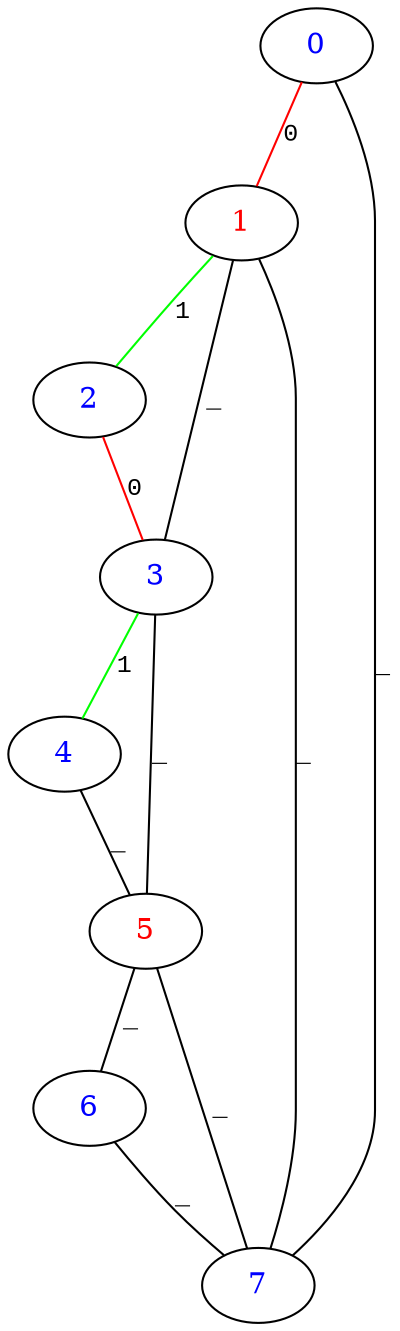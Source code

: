 graph G {
0 [fontcolor="#0000FFFF" label="0" pos="0,0!"];
1 [fontcolor="#FF0000FF" label="1" pos="1,0!"];
2 [fontcolor="#0000FFFF" label="2" pos="2,0!"];
3 [fontcolor="#0000FFFF" label="3" pos="2,-1!"];
4 [fontcolor="#0000FFFF" label="4" pos="2,-2!"];
5 [fontcolor="#FF0000FF" label="5" pos="1,-2!"];
6 [fontcolor="#0000FFFF" label="6" pos="0,-2!"];
7 [fontcolor="#0000FFFF" label="7" pos="0,-1!"];
3 -- 4 [fontname="Courier New" fontsize="12" label="1" color="#00FF00FF"];
0 -- 1 [fontname="Courier New" fontsize="12" label="0" color="#FF0000FF"];
2 -- 3 [fontname="Courier New" fontsize="12" label="0" color="#FF0000FF"];
1 -- 3 [fontname="Courier New" fontsize="12" label="_" color="#000000FF"];
5 -- 6 [fontname="Courier New" fontsize="12" label="_" color="#000000FF"];
4 -- 5 [fontname="Courier New" fontsize="12" label="_" color="#000000FF"];
3 -- 5 [fontname="Courier New" fontsize="12" label="_" color="#000000FF"];
6 -- 7 [fontname="Courier New" fontsize="12" label="_" color="#000000FF"];
5 -- 7 [fontname="Courier New" fontsize="12" label="_" color="#000000FF"];
1 -- 7 [fontname="Courier New" fontsize="12" label="_" color="#000000FF"];
0 -- 7 [fontname="Courier New" fontsize="12" label="_" color="#000000FF"];
1 -- 2 [fontname="Courier New" fontsize="12" label="1" color="#00FF00FF"];
}
